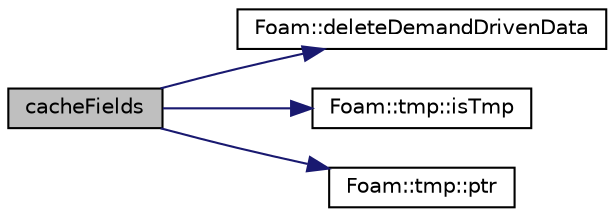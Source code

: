 digraph "cacheFields"
{
  bgcolor="transparent";
  edge [fontname="Helvetica",fontsize="10",labelfontname="Helvetica",labelfontsize="10"];
  node [fontname="Helvetica",fontsize="10",shape=record];
  rankdir="LR";
  Node126 [label="cacheFields",height=0.2,width=0.4,color="black", fillcolor="grey75", style="filled", fontcolor="black"];
  Node126 -> Node127 [color="midnightblue",fontsize="10",style="solid",fontname="Helvetica"];
  Node127 [label="Foam::deleteDemandDrivenData",height=0.2,width=0.4,color="black",URL="$a21851.html#a676ff999562d389fd174d693e17d230a"];
  Node126 -> Node128 [color="midnightblue",fontsize="10",style="solid",fontname="Helvetica"];
  Node128 [label="Foam::tmp::isTmp",height=0.2,width=0.4,color="black",URL="$a27077.html#a70128655989a3d463b2b8d78d7436ae4",tooltip="Return true if this is really a temporary object. "];
  Node126 -> Node129 [color="midnightblue",fontsize="10",style="solid",fontname="Helvetica"];
  Node129 [label="Foam::tmp::ptr",height=0.2,width=0.4,color="black",URL="$a27077.html#ad62d481db7f40d0856f327ac78cbb69f",tooltip="Return tmp pointer for reuse. "];
}
